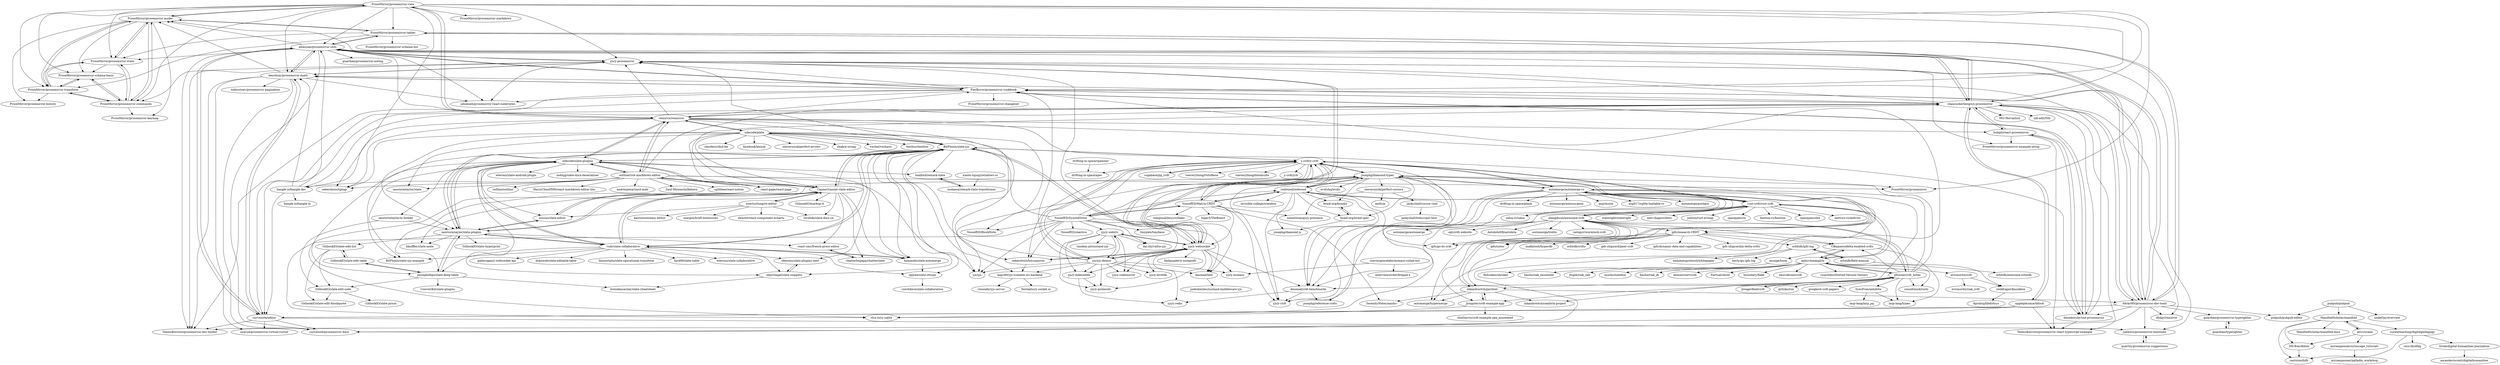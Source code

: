 digraph G {
"ProseMirror/prosemirror-view" -> "ProseMirror/prosemirror-model"
"ProseMirror/prosemirror-view" -> "ProseMirror/prosemirror-state"
"ProseMirror/prosemirror-view" -> "ProseMirror/prosemirror-transform"
"ProseMirror/prosemirror-view" -> "ProseMirror/prosemirror-commands"
"ProseMirror/prosemirror-view" -> "ProseMirror/prosemirror" ["e"=1]
"ProseMirror/prosemirror-view" -> "ProseMirror/prosemirror-tables"
"ProseMirror/prosemirror-view" -> "yjs/y-prosemirror"
"ProseMirror/prosemirror-view" -> "remirror/remirror"
"ProseMirror/prosemirror-view" -> "atlassian/prosemirror-utils"
"ProseMirror/prosemirror-view" -> "ProseMirror/prosemirror-schema-basic"
"ProseMirror/prosemirror-view" -> "ProseMirror/prosemirror-markdown"
"ProseMirror/prosemirror-view" -> "benrbray/prosemirror-math"
"ProseMirror/prosemirror-view" -> "chanzuckerberg/czi-prosemirror"
"ProseMirror/prosemirror-view" -> "PierBover/prosemirror-cookbook"
"ProseMirror/prosemirror-view" -> "ueberdosis/tiptap" ["e"=1]
"convergencelabs/monaco-collab-ext" -> "interviewstreet/firepad-x"
"convergencelabs/monaco-collab-ext" -> "yjs/y-monaco"
"josephg/diamond-types" -> "y-crdt/y-crdt"
"josephg/diamond-types" -> "redwood/redwood"
"josephg/diamond-types" -> "automerge/automerge-rs"
"josephg/diamond-types" -> "yjs/y-crdt"
"josephg/diamond-types" -> "rust-crdt/rust-crdt"
"josephg/diamond-types" -> "braid-org/braidjs"
"josephg/diamond-types" -> "vlcn-io/cr-sqlite" ["e"=1]
"josephg/diamond-types" -> "evoluhq/evolu" ["e"=1]
"josephg/diamond-types" -> "braid-org/braid-spec"
"josephg/diamond-types" -> "josephg/reference-crdts"
"josephg/diamond-types" -> "steveruizok/perfect-cursors"
"josephg/diamond-types" -> "YousefED/Matrix-CRDT"
"josephg/diamond-types" -> "yjs/yjs" ["e"=1]
"josephg/diamond-types" -> "inkandswitch/peritext"
"josephg/diamond-types" -> "dmonad/crdt-benchmarks"
"YousefED/SyncedStore" -> "YousefED/Matrix-CRDT"
"YousefED/SyncedStore" -> "yjs/yjs" ["e"=1]
"YousefED/SyncedStore" -> "dai-shi/valtio-yjs"
"YousefED/SyncedStore" -> "BitPhinix/slate-yjs"
"YousefED/SyncedStore" -> "yjs/y-websocket"
"YousefED/SyncedStore" -> "ueberdosis/hocuspocus"
"YousefED/SyncedStore" -> "YousefED/BlockNote" ["e"=1]
"YousefED/SyncedStore" -> "y-crdt/y-crdt"
"YousefED/SyncedStore" -> "josephg/diamond-types"
"YousefED/SyncedStore" -> "tinyplex/tinybase" ["e"=1]
"YousefED/SyncedStore" -> "redwood/redwood"
"YousefED/SyncedStore" -> "yjs/y-webrtc"
"YousefED/SyncedStore" -> "vlcn-io/cr-sqlite" ["e"=1]
"YousefED/SyncedStore" -> "YousefED/reactive"
"YousefED/SyncedStore" -> "dmonad/lib0"
"remirror/remirror" -> "outline/rich-markdown-editor"
"remirror/remirror" -> "chanzuckerberg/czi-prosemirror"
"remirror/remirror" -> "udecode/slate-plugins"
"remirror/remirror" -> "ueberdosis/tiptap" ["e"=1]
"remirror/remirror" -> "dminkovsky/use-prosemirror"
"remirror/remirror" -> "ProseMirror/prosemirror" ["e"=1]
"remirror/remirror" -> "udecode/plate"
"remirror/remirror" -> "ProseMirror/prosemirror-view"
"remirror/remirror" -> "yjs/y-prosemirror"
"remirror/remirror" -> "atlassian/prosemirror-utils"
"remirror/remirror" -> "hubgit/react-prosemirror"
"remirror/remirror" -> "PierBover/prosemirror-cookbook"
"remirror/remirror" -> "BitPhinix/slate-yjs"
"remirror/remirror" -> "yjs/yjs" ["e"=1]
"remirror/remirror" -> "bangle-io/bangle.dev"
"redwood/redwood" -> "josephg/diamond-types"
"redwood/redwood" -> "braid-org/braidjs"
"redwood/redwood" -> "braid-org/braid-spec"
"redwood/redwood" -> "y-crdt/y-crdt"
"redwood/redwood" -> "invisible-college/statebus"
"redwood/redwood" -> "ipfs/go-ds-crdt" ["e"=1]
"redwood/redwood" -> "yjs/y-crdt"
"redwood/redwood" -> "inkandswitch/peritext"
"redwood/redwood" -> "josephg/diamond-js"
"redwood/redwood" -> "YousefED/Matrix-CRDT"
"redwood/redwood" -> "dmonad/crdt-benchmarks"
"rust-crdt/rust-crdt" -> "automerge/automerge-rs"
"rust-crdt/rust-crdt" -> "josephg/diamond-types"
"rust-crdt/rust-crdt" -> "y-crdt/y-crdt"
"rust-crdt/rust-crdt" -> "salsa-rs/salsa" ["e"=1]
"rust-crdt/rust-crdt" -> "alangibson/awesome-crdt"
"rust-crdt/rust-crdt" -> "stateright/stateright" ["e"=1]
"rust-crdt/rust-crdt" -> "alex-shapiro/ditto" ["e"=1]
"rust-crdt/rust-crdt" -> "jonhoo/rust-evmap" ["e"=1]
"rust-crdt/rust-crdt" -> "aphyr/meangirls"
"rust-crdt/rust-crdt" -> "ipfs/research-CRDT"
"rust-crdt/rust-crdt" -> "spacejam/rio" ["e"=1]
"rust-crdt/rust-crdt" -> "bastion-rs/bastion" ["e"=1]
"rust-crdt/rust-crdt" -> "spacejam/sled" ["e"=1]
"rust-crdt/rust-crdt" -> "yjs/y-crdt"
"rust-crdt/rust-crdt" -> "metrics-rs/metrics" ["e"=1]
"zbeyens/slate-plugins-next" -> "objectlegal/slate-snippets"
"chatterbugapp/chatterslate" -> "roast-cms/french-press-editor"
"cudr/slate-collaborative" -> "BitPhinix/slate-yjs"
"cudr/slate-collaborative" -> "humandx/slate-automerge"
"cudr/slate-collaborative" -> "udecode/slate-plugins"
"cudr/slate-collaborative" -> "ianstormtaylor/slate-plugins"
"cudr/slate-collaborative" -> "qqwee/slate-ottype"
"cudr/slate-collaborative" -> "BitPhinix/slate-yjs-example"
"cudr/slate-collaborative" -> "bokuweb/slate-editable-table"
"cudr/slate-collaborative" -> "objectlegal/slate-snippets"
"cudr/slate-collaborative" -> "Immortalin/slate-operational-transform"
"cudr/slate-collaborative" -> "Canner/canner-slate-editor"
"cudr/slate-collaborative" -> "lqs469/slate-table"
"cudr/slate-collaborative" -> "wleroux/slate-collaborative"
"cudr/slate-collaborative" -> "jasonphillips/slate-deep-table"
"cudr/slate-collaborative" -> "gaberogan/y-websocket-api"
"cudr/slate-collaborative" -> "zbeyens/slate-plugins-next"
"YousefED/Matrix-CRDT" -> "YousefED/SyncedStore"
"YousefED/Matrix-CRDT" -> "composablesys/collabs"
"YousefED/Matrix-CRDT" -> "redwood/redwood"
"YousefED/Matrix-CRDT" -> "y-crdt/y-crdt"
"YousefED/Matrix-CRDT" -> "nimeshnayaju/y-presence"
"YousefED/Matrix-CRDT" -> "josephg/diamond-types"
"YousefED/Matrix-CRDT" -> "toger5/TheBoard" ["e"=1]
"YousefED/Matrix-CRDT" -> "yjs/y-websocket"
"YousefED/Matrix-CRDT" -> "yjs/y-crdt"
"YousefED/Matrix-CRDT" -> "SerenityNotes/naisho"
"udecode/plate" -> "BitPhinix/slate-yjs"
"udecode/plate" -> "remirror/remirror"
"udecode/plate" -> "ianstormtaylor/slate" ["e"=1]
"udecode/plate" -> "YousefED/BlockNote" ["e"=1]
"udecode/plate" -> "clauderic/dnd-kit" ["e"=1]
"udecode/plate" -> "Canner/canner-slate-editor"
"udecode/plate" -> "ianstormtaylor/slate-plugins"
"udecode/plate" -> "facebook/lexical" ["e"=1]
"udecode/plate" -> "react-page/react-page" ["e"=1]
"udecode/plate" -> "ueberdosis/tiptap" ["e"=1]
"udecode/plate" -> "steveruizok/perfect-arrows" ["e"=1]
"udecode/plate" -> "chakra-ui/zag" ["e"=1]
"udecode/plate" -> "vechai/vechaiui" ["e"=1]
"udecode/plate" -> "ueberdosis/hocuspocus"
"udecode/plate" -> "textbus/textbus" ["e"=1]
"y-crdt/y-crdt" -> "josephg/diamond-types"
"y-crdt/y-crdt" -> "supabase/pg_crdt"
"y-crdt/y-crdt" -> "yjs/y-websocket"
"y-crdt/y-crdt" -> "toeverything/OctoBase" ["e"=1]
"y-crdt/y-crdt" -> "rust-crdt/rust-crdt"
"y-crdt/y-crdt" -> "dmonad/crdt-benchmarks"
"y-crdt/y-crdt" -> "automerge/automerge-rs"
"y-crdt/y-crdt" -> "redwood/redwood"
"y-crdt/y-crdt" -> "dmonad/lib0"
"y-crdt/y-crdt" -> "BitPhinix/slate-yjs"
"y-crdt/y-crdt" -> "yjs/yjs-demos"
"y-crdt/y-crdt" -> "toeverything/blocksuite" ["e"=1]
"y-crdt/y-crdt" -> "drifting-in-space/aper"
"y-crdt/y-crdt" -> "y-crdt/yrb"
"y-crdt/y-crdt" -> "ueberdosis/hocuspocus"
"atlassian/prosemirror-utils" -> "PierBover/prosemirror-cookbook"
"atlassian/prosemirror-utils" -> "d4rkr00t/prosemirror-dev-tools"
"atlassian/prosemirror-utils" -> "chanzuckerberg/czi-prosemirror"
"atlassian/prosemirror-utils" -> "ProseMirror/prosemirror-tables"
"atlassian/prosemirror-utils" -> "benrbray/prosemirror-math"
"atlassian/prosemirror-utils" -> "TeemuKoivisto/prosemirror-dev-toolkit"
"atlassian/prosemirror-utils" -> "joelewis/prosemirror-mentions"
"atlassian/prosemirror-utils" -> "ProseMirror/prosemirror-model"
"atlassian/prosemirror-utils" -> "curvenote/editor"
"atlassian/prosemirror-utils" -> "curvenote/prosemirror-docx"
"atlassian/prosemirror-utils" -> "yjs/y-prosemirror"
"atlassian/prosemirror-utils" -> "ProseMirror/prosemirror-state"
"atlassian/prosemirror-utils" -> "johnkueh/prosemirror-react-nodeviews"
"atlassian/prosemirror-utils" -> "ProseMirror/prosemirror-example-setup"
"atlassian/prosemirror-utils" -> "guardian/prosemirror-noting"
"d4rkr00t/prosemirror-dev-tools" -> "atlassian/prosemirror-utils"
"d4rkr00t/prosemirror-dev-tools" -> "yjs/y-prosemirror"
"d4rkr00t/prosemirror-dev-tools" -> "ProseMirror/prosemirror-tables"
"d4rkr00t/prosemirror-dev-tools" -> "TeemuKoivisto/prosemirror-dev-toolkit"
"d4rkr00t/prosemirror-dev-tools" -> "PierBover/prosemirror-cookbook"
"d4rkr00t/prosemirror-dev-tools" -> "ifiokjr/remirror"
"d4rkr00t/prosemirror-dev-tools" -> "chanzuckerberg/czi-prosemirror"
"d4rkr00t/prosemirror-dev-tools" -> "curvenote/editor"
"d4rkr00t/prosemirror-dev-tools" -> "pubpub/pubpub-editor"
"d4rkr00t/prosemirror-dev-tools" -> "joelewis/prosemirror-mentions"
"d4rkr00t/prosemirror-dev-tools" -> "guardian/prosemirror-typerighter"
"d4rkr00t/prosemirror-dev-tools" -> "dminkovsky/use-prosemirror"
"ueberdosis/hocuspocus" -> "yjs/y-websocket"
"ueberdosis/hocuspocus" -> "kapv89/yjs-scalable-ws-backend"
"yjs/y-indexeddb" -> "yjs/y-redis"
"yjs/y-indexeddb" -> "yjs/y-protocols"
"jlongster/crdt-example-app" -> "clintharris/crdt-example-app_annotated"
"jlongster/crdt-example-app" -> "inkandswitch/peritext"
"jlongster/crdt-example-app" -> "vlcn-io/cr-sqlite" ["e"=1]
"ipfs/research-CRDT" -> "ipfs-shipyard/peer-crdt"
"ipfs/research-CRDT" -> "ipfs/dynamic-data-and-capabilities"
"ipfs/research-CRDT" -> "orbitdb/ipfs-log"
"ipfs/research-CRDT" -> "ipfs-shipyard/js-delta-crdts"
"ipfs/research-CRDT" -> "CBaquero/delta-enabled-crdts"
"ipfs/research-CRDT" -> "mafintosh/hyperdb" ["e"=1]
"ipfs/research-CRDT" -> "orbitdb/crdts"
"ipfs/research-CRDT" -> "ipfs/notes" ["e"=1]
"ipfs/research-CRDT" -> "ipfs/go-ds-crdt" ["e"=1]
"automerge/automerge-rs" -> "josephg/diamond-types"
"automerge/automerge-rs" -> "rust-crdt/rust-crdt"
"automerge/automerge-rs" -> "yjs/y-crdt"
"automerge/automerge-rs" -> "y-crdt/y-crdt"
"automerge/automerge-rs" -> "dmonad/crdt-benchmarks"
"automerge/automerge-rs" -> "automerge/hypermerge" ["e"=1]
"automerge/automerge-rs" -> "automerge/autosurgeon"
"automerge/automerge-rs" -> "vlcn-io/cr-sqlite" ["e"=1]
"automerge/automerge-rs" -> "anp/moxie" ["e"=1]
"automerge/automerge-rs" -> "asg017/sqlite-loadable-rs" ["e"=1]
"automerge/automerge-rs" -> "salsa-rs/salsa" ["e"=1]
"automerge/automerge-rs" -> "automerge/pushpin" ["e"=1]
"automerge/automerge-rs" -> "inkandswitch/cambria-project"
"automerge/automerge-rs" -> "automerge/automerge" ["e"=1]
"automerge/automerge-rs" -> "drifting-in-space/plane" ["e"=1]
"orbitdb/field-manual" -> "orbitdb/awesome-orbitdb"
"orbitdb/field-manual" -> "orbitdb/ipfs-log"
"jackyzha0/cursor-chat" -> "jackyzha0/telescopic-text"
"steveruizok/perfect-cursors" -> "jackyzha0/cursor-chat"
"steveruizok/perfect-cursors" -> "antfu/p" ["e"=1]
"steveruizok/perfect-cursors" -> "nimeshnayaju/y-presence"
"outline/rich-markdown-editor" -> "remirror/remirror"
"outline/rich-markdown-editor" -> "Canner/canner-slate-editor"
"outline/rich-markdown-editor" -> "outline/outline" ["e"=1]
"outline/rich-markdown-editor" -> "udecode/slate-plugins"
"outline/rich-markdown-editor" -> "HarryChen0506/react-markdown-editor-lite" ["e"=1]
"outline/rich-markdown-editor" -> "react-page/react-page" ["e"=1]
"outline/rich-markdown-editor" -> "andrerpena/react-mde" ["e"=1]
"outline/rich-markdown-editor" -> "ueberdosis/tiptap" ["e"=1]
"outline/rich-markdown-editor" -> "bangle-io/bangle.dev"
"outline/rich-markdown-editor" -> "ianstormtaylor/slate" ["e"=1]
"outline/rich-markdown-editor" -> "Saul-Mirone/milkdown" ["e"=1]
"outline/rich-markdown-editor" -> "splitbee/react-notion" ["e"=1]
"outline/rich-markdown-editor" -> "ProseMirror/prosemirror" ["e"=1]
"outline/rich-markdown-editor" -> "yjs/yjs" ["e"=1]
"outline/rich-markdown-editor" -> "chanzuckerberg/czi-prosemirror"
"orbitdb/ipfs-log" -> "ambientsprotocol/whitepaper"
"orbitdb/ipfs-log" -> "orbitdb/field-manual"
"orbitdb/ipfs-log" -> "berty/go-ipfs-log" ["e"=1]
"BitPhinix/slate-yjs" -> "cudr/slate-collaborative"
"BitPhinix/slate-yjs" -> "BitPhinix/slate-yjs-example"
"BitPhinix/slate-yjs" -> "udecode/slate-plugins"
"BitPhinix/slate-yjs" -> "yjs/y-websocket"
"BitPhinix/slate-yjs" -> "humandx/slate-automerge"
"BitPhinix/slate-yjs" -> "ianstormtaylor/slate-plugins"
"BitPhinix/slate-yjs" -> "udecode/plate"
"BitPhinix/slate-yjs" -> "kapv89/yjs-scalable-ws-backend"
"BitPhinix/slate-yjs" -> "hanford/remark-slate"
"BitPhinix/slate-yjs" -> "y-crdt/y-crdt"
"BitPhinix/slate-yjs" -> "yjs/y-prosemirror"
"BitPhinix/slate-yjs" -> "objectlegal/slate-snippets"
"BitPhinix/slate-yjs" -> "qqwee/slate-ottype"
"BitPhinix/slate-yjs" -> "Canner/canner-slate-editor"
"BitPhinix/slate-yjs" -> "zbeyens/slate-plugins-next"
"ljwagerfield/crdt" -> "pfrazee/crdt_notes"
"wowlusitong/re-editor" -> "Canner/canner-slate-editor"
"wowlusitong/re-editor" -> "dawiwt/react-component-echarts"
"wowlusitong/re-editor" -> "loveloki/slate-docs-cn"
"wowlusitong/re-editor" -> "kanweiwei/easy-editor"
"wowlusitong/re-editor" -> "margox/braft-extensions" ["e"=1]
"wowlusitong/re-editor" -> "nossas/slate-editor"
"inkandswitch/peritext" -> "d4rkr00t/prosemirror-dev-tools"
"inkandswitch/peritext" -> "automerge/hypermerge" ["e"=1]
"inkandswitch/peritext" -> "redwood/redwood"
"inkandswitch/peritext" -> "jlongster/crdt-example-app"
"inkandswitch/peritext" -> "SerenityNotes/naisho"
"inkandswitch/peritext" -> "inkandswitch/cambria-project"
"udecode/slate-plugins" -> "cudr/slate-collaborative"
"udecode/slate-plugins" -> "ianstormtaylor/slate-plugins"
"udecode/slate-plugins" -> "BitPhinix/slate-yjs"
"udecode/slate-plugins" -> "objectlegal/slate-snippets"
"udecode/slate-plugins" -> "Canner/canner-slate-editor"
"udecode/slate-plugins" -> "remirror/remirror"
"udecode/slate-plugins" -> "hanford/remark-slate"
"udecode/slate-plugins" -> "jasonphillips/slate-deep-table"
"udecode/slate-plugins" -> "ianstormtaylor/is-hotkey"
"udecode/slate-plugins" -> "humandx/slate-automerge"
"udecode/slate-plugins" -> "nossas/slate-editor"
"udecode/slate-plugins" -> "wleroux/slate-android-plugin"
"udecode/slate-plugins" -> "BitPhinix/slate-yjs-example"
"udecode/slate-plugins" -> "outline/rich-markdown-editor"
"udecode/slate-plugins" -> "mdmjg/slate-docx-deserializer"
"anvc/scalar" -> "miriamposner/cytoscape_tutorials"
"anvc/scalar" -> "ManifoldScholar/manifold"
"anvc/scalar" -> "DH-Box/dhbox"
"Canner/canner-slate-editor" -> "ianstormtaylor/slate-plugins"
"Canner/canner-slate-editor" -> "nossas/slate-editor"
"Canner/canner-slate-editor" -> "udecode/slate-plugins"
"Canner/canner-slate-editor" -> "cudr/slate-collaborative"
"Canner/canner-slate-editor" -> "chatterbugapp/chatterslate"
"Canner/canner-slate-editor" -> "bkniffler/slate-mate"
"Canner/canner-slate-editor" -> "jasonphillips/slate-deep-table"
"Canner/canner-slate-editor" -> "roast-cms/french-press-editor"
"Canner/canner-slate-editor" -> "wowlusitong/re-editor"
"Canner/canner-slate-editor" -> "BitPhinix/slate-yjs"
"Canner/canner-slate-editor" -> "loveloki/slate-docs-cn"
"Canner/canner-slate-editor" -> "outline/rich-markdown-editor"
"Canner/canner-slate-editor" -> "chanzuckerberg/czi-prosemirror"
"Canner/canner-slate-editor" -> "humandx/slate-automerge"
"Canner/canner-slate-editor" -> "GitbookIO/markup-it"
"jasonphillips/slate-deep-table" -> "GitbookIO/slate-edit-table"
"jasonphillips/slate-deep-table" -> "ianstormtaylor/slate-plugins"
"jasonphillips/slate-deep-table" -> "ConvertKit/slate-plugins"
"jasonphillips/slate-deep-table" -> "brendancarney/slate-cheatsheet"
"jasonphillips/slate-deep-table" -> "GitbookIO/slate-edit-code"
"ProseMirror/prosemirror-model" -> "ProseMirror/prosemirror-state"
"ProseMirror/prosemirror-model" -> "ProseMirror/prosemirror-transform"
"ProseMirror/prosemirror-model" -> "ProseMirror/prosemirror-commands"
"ProseMirror/prosemirror-model" -> "ProseMirror/prosemirror-schema-basic"
"ProseMirror/prosemirror-model" -> "ProseMirror/prosemirror-view"
"ProseMirror/prosemirror-model" -> "ProseMirror/prosemirror-history"
"ProseMirror/prosemirror-model" -> "ProseMirror/prosemirror-tables"
"ProseMirror/prosemirror-model" -> "ProseMirror/prosemirror-keymap"
"chanzuckerberg/czi-prosemirror" -> "atlassian/prosemirror-utils"
"chanzuckerberg/czi-prosemirror" -> "hubgit/react-prosemirror"
"chanzuckerberg/czi-prosemirror" -> "ProseMirror/prosemirror-tables"
"chanzuckerberg/czi-prosemirror" -> "d4rkr00t/prosemirror-dev-tools"
"chanzuckerberg/czi-prosemirror" -> "MO-Movia/licit"
"chanzuckerberg/czi-prosemirror" -> "remirror/remirror"
"chanzuckerberg/czi-prosemirror" -> "nib-edit/Nib"
"chanzuckerberg/czi-prosemirror" -> "curvenote/editor"
"chanzuckerberg/czi-prosemirror" -> "TeemuKoivisto/prosemirror-react-typescript-example"
"chanzuckerberg/czi-prosemirror" -> "ifiokjr/remirror"
"chanzuckerberg/czi-prosemirror" -> "PierBover/prosemirror-cookbook"
"chanzuckerberg/czi-prosemirror" -> "yjs/y-prosemirror"
"chanzuckerberg/czi-prosemirror" -> "appleple/smartblock"
"chanzuckerberg/czi-prosemirror" -> "dminkovsky/use-prosemirror"
"chanzuckerberg/czi-prosemirror" -> "benrbray/prosemirror-math"
"ProseMirror/prosemirror-tables" -> "ProseMirror/prosemirror-transform"
"ProseMirror/prosemirror-tables" -> "atlassian/prosemirror-utils"
"ProseMirror/prosemirror-tables" -> "ProseMirror/prosemirror-schema-list"
"ProseMirror/prosemirror-tables" -> "ProseMirror/prosemirror-model"
"ProseMirror/prosemirror-tables" -> "ProseMirror/prosemirror-state"
"ProseMirror/prosemirror-tables" -> "d4rkr00t/prosemirror-dev-tools"
"ProseMirror/prosemirror-tables" -> "chanzuckerberg/czi-prosemirror"
"curvenote/editor" -> "benrbray/prosemirror-math"
"curvenote/editor" -> "curvenote/prosemirror-docx"
"curvenote/editor" -> "joelewis/prosemirror-mentions"
"curvenote/editor" -> "ocavue/prosemirror-virtual-cursor"
"curvenote/editor" -> "TeemuKoivisto/prosemirror-dev-toolkit"
"curvenote/editor" -> "atlassian/prosemirror-utils"
"reiddraper/knockbox" -> "dgrnbrg/libdistsys"
"nossas/slate-editor" -> "ianstormtaylor/slate-plugins"
"nossas/slate-editor" -> "Canner/canner-slate-editor"
"ianstormtaylor/slate-plugins" -> "jasonphillips/slate-deep-table"
"ianstormtaylor/slate-plugins" -> "Canner/canner-slate-editor"
"ianstormtaylor/slate-plugins" -> "cudr/slate-collaborative"
"ianstormtaylor/slate-plugins" -> "udecode/slate-plugins"
"ianstormtaylor/slate-plugins" -> "bkniffler/slate-mate"
"ianstormtaylor/slate-plugins" -> "nossas/slate-editor"
"ianstormtaylor/slate-plugins" -> "roast-cms/french-press-editor"
"ianstormtaylor/slate-plugins" -> "GitbookIO/slate-edit-list"
"ianstormtaylor/slate-plugins" -> "GitbookIO/slate-hyperprint"
"ianstormtaylor/slate-plugins" -> "BitPhinix/slate-yjs"
"GitbookIO/slate-edit-list" -> "GitbookIO/slate-edit-code"
"GitbookIO/slate-edit-list" -> "GitbookIO/slate-edit-table"
"GitbookIO/slate-edit-list" -> "GitbookIO/slate-edit-blockquote"
"aphyr/meangirls" -> "ericmoritz/crdt"
"aphyr/meangirls" -> "soundcloud/roshi" ["e"=1]
"aphyr/meangirls" -> "mochi/statebox" ["e"=1]
"aphyr/meangirls" -> "CBaquero/delta-enabled-crdts"
"aphyr/meangirls" -> "basho/riak_dt" ["e"=1]
"aphyr/meangirls" -> "dominictarr/crdt" ["e"=1]
"aphyr/meangirls" -> "reiddraper/knockbox"
"aphyr/meangirls" -> "Factual/skuld" ["e"=1]
"aphyr/meangirls" -> "boundary/flake" ["e"=1]
"aphyr/meangirls" -> "neurodrone/crdt" ["e"=1]
"aphyr/meangirls" -> "pfrazee/crdt_notes"
"aphyr/meangirls" -> "ricardobcl/Dotted-Version-Vectors" ["e"=1]
"aphyr/meangirls" -> "rust-crdt/rust-crdt"
"aphyr/meangirls" -> "basho/riak_ensemble" ["e"=1]
"aphyr/meangirls" -> "jtuple/riak_zab" ["e"=1]
"braid-org/braid-spec" -> "braid-org/braidjs"
"braid-org/braid-spec" -> "josephg/diamond-js"
"braid-org/braidjs" -> "braid-org/braid-spec"
"pubpub/pubpub" -> "pubpub/pubpub-editor"
"pubpub/pubpub" -> "underlay/overview"
"pubpub/pubpub" -> "ManifoldScholar/manifold"
"yjs/y-prosemirror" -> "d4rkr00t/prosemirror-dev-tools"
"yjs/y-prosemirror" -> "benrbray/prosemirror-math"
"yjs/y-prosemirror" -> "ProseMirror/prosemirror-commands"
"yjs/y-prosemirror" -> "johnkueh/prosemirror-react-nodeviews"
"yjs/y-prosemirror" -> "TeemuKoivisto/prosemirror-dev-toolkit"
"yjs/y-prosemirror" -> "ProseMirror/prosemirror-model"
"yjs/y-prosemirror" -> "yjs/y-websocket"
"yjs/y-webrtc" -> "yjs/y-websocket"
"yjs/y-webrtc" -> "yjs/y-indexeddb"
"yjs/y-webrtc" -> "yjs/yjs-demos"
"yjs/y-webrtc" -> "yjs/y-protocols"
"yjs/y-webrtc" -> "dai-shi/valtio-yjs"
"yjs/y-webrtc" -> "yjs/y-codemirror"
"yjs/y-webrtc" -> "tandem-pt/zustand-yjs"
"bangle-io/bangle.dev" -> "curvenote/editor"
"bangle-io/bangle.dev" -> "bangle-io/bangle-io" ["e"=1]
"bangle-io/bangle.dev" -> "benrbray/prosemirror-math"
"bangle-io/bangle.dev" -> "atlassian/prosemirror-utils"
"bangle-io/bangle.dev" -> "chanzuckerberg/czi-prosemirror"
"dmonad/lib0" -> "joebobmiles/zustand-middleware-yjs"
"humandx/slate-automerge" -> "cudr/slate-collaborative"
"humandx/slate-automerge" -> "qqwee/slate-ottype"
"drifting-in-space/spawner" -> "drifting-in-space/aper"
"ManifoldScholar/manifold" -> "castiron/didh"
"ManifoldScholar/manifold" -> "ManifoldScholar/manifold-docs"
"ManifoldScholar/manifold" -> "anvc/scalar"
"ManifoldScholar/manifold" -> "DH-Box/dhbox"
"ManifoldScholar/manifold" -> "curateteaching/digitalpedagogy"
"yjs/yjs-demos" -> "yjs/y-websocket"
"yjs/yjs-demos" -> "yjs/y-webrtc"
"yjs/yjs-demos" -> "yjs/y-monaco"
"yjs/yjs-demos" -> "PierBover/prosemirror-cookbook"
"yjs/yjs-demos" -> "yjs/yjs" ["e"=1]
"yjs/yjs-demos" -> "y-crdt/y-crdt"
"yjs/yjs-demos" -> "yjs/y-indexeddb"
"yjs/yjs-demos" -> "dmonad/lib0"
"yjs/yjs-demos" -> "BitPhinix/slate-yjs"
"yjs/yjs-demos" -> "yjs/y-prosemirror"
"yjs/yjs-demos" -> "kapv89/yjs-scalable-ws-backend"
"yjs/yjs-demos" -> "yjs/y-leveldb"
"yjs/yjs-demos" -> "yjs/y-protocols"
"yjs/yjs-demos" -> "yjs/y-codemirror"
"alangibson/awesome-crdt" -> "pfrazee/crdt_notes"
"alangibson/awesome-crdt" -> "rust-crdt/rust-crdt"
"alangibson/awesome-crdt" -> "dmonad/crdt-benchmarks"
"alangibson/awesome-crdt" -> "automerge/hypermerge" ["e"=1]
"alangibson/awesome-crdt" -> "ept/crdt-website"
"alangibson/awesome-crdt" -> "AntidoteDB/antidote" ["e"=1]
"alangibson/awesome-crdt" -> "CBaquero/delta-enabled-crdts"
"alangibson/awesome-crdt" -> "ipfs/research-CRDT"
"alangibson/awesome-crdt" -> "jlongster/crdt-example-app"
"alangibson/awesome-crdt" -> "ipfs/go-ds-crdt" ["e"=1]
"alangibson/awesome-crdt" -> "automerge/automerge-rs"
"alangibson/awesome-crdt" -> "ipfs/notes" ["e"=1]
"alangibson/awesome-crdt" -> "automerge/trellis" ["e"=1]
"alangibson/awesome-crdt" -> "netopyr/wurmloch-crdt"
"alangibson/awesome-crdt" -> "automerge/automerge" ["e"=1]
"guardian/prosemirror-typerighter" -> "guardian/typerighter"
"guardian/typerighter" -> "guardian/prosemirror-typerighter"
"ProseMirror/prosemirror-state" -> "ProseMirror/prosemirror-transform"
"ProseMirror/prosemirror-state" -> "ProseMirror/prosemirror-model"
"ProseMirror/prosemirror-state" -> "ProseMirror/prosemirror-commands"
"ProseMirror/prosemirror-state" -> "ProseMirror/prosemirror-schema-basic"
"ianstormtaylor/is-hotkey" -> "GitbookIO/slate-edit-code"
"ianstormtaylor/is-hotkey" -> "ianstormtaylor/slate-plugins"
"yjs/y-websocket" -> "yjs/y-webrtc"
"yjs/y-websocket" -> "yjs/y-leveldb"
"yjs/y-websocket" -> "yjs/y-protocols"
"yjs/y-websocket" -> "yjs/yjs-demos"
"yjs/y-websocket" -> "yjs/y-indexeddb"
"yjs/y-websocket" -> "yjs/y-monaco"
"yjs/y-websocket" -> "yjs/y-prosemirror"
"yjs/y-websocket" -> "BitPhinix/slate-yjs"
"yjs/y-websocket" -> "yjs/y-codemirror"
"yjs/y-websocket" -> "dmonad/lib0"
"yjs/y-websocket" -> "y-crdt/y-crdt"
"yjs/y-websocket" -> "ueberdosis/hocuspocus"
"yjs/y-websocket" -> "fadiquader/y-mongodb"
"yjs/y-websocket" -> "yjs/y-redis"
"yjs/y-websocket" -> "dmonad/crdt-benchmarks"
"dmonad/crdt-benchmarks" -> "yjs/y-crdt"
"dmonad/crdt-benchmarks" -> "yjs/y-redis"
"dmonad/crdt-benchmarks" -> "josephg/reference-crdts"
"appleple/smartblock" -> "TeemuKoivisto/prosemirror-react-typescript-example"
"appleple/smartblock" -> "curvenote/editor"
"appleple/smartblock" -> "curvenote/prosemirror-docx"
"appleple/smartblock" -> "chanzuckerberg/czi-prosemirror"
"DH-Box/dhbox" -> "castiron/didh"
"supabase/pg_crdt" -> "y-crdt/y-crdt"
"PierBover/prosemirror-cookbook" -> "atlassian/prosemirror-utils"
"PierBover/prosemirror-cookbook" -> "benrbray/prosemirror-math"
"PierBover/prosemirror-cookbook" -> "TeemuKoivisto/prosemirror-dev-toolkit"
"PierBover/prosemirror-cookbook" -> "d4rkr00t/prosemirror-dev-tools"
"PierBover/prosemirror-cookbook" -> "johnkueh/prosemirror-react-nodeviews"
"PierBover/prosemirror-cookbook" -> "dminkovsky/use-prosemirror"
"PierBover/prosemirror-cookbook" -> "curvenote/prosemirror-docx"
"PierBover/prosemirror-cookbook" -> "curvenote/editor"
"PierBover/prosemirror-cookbook" -> "yjs/y-prosemirror"
"PierBover/prosemirror-cookbook" -> "ProseMirror/prosemirror-changeset"
"PierBover/prosemirror-cookbook" -> "chanzuckerberg/czi-prosemirror"
"CBaquero/delta-enabled-crdts" -> "asonge/loom"
"CBaquero/delta-enabled-crdts" -> "aphyr/meangirls"
"CBaquero/delta-enabled-crdts" -> "lasp-lang/types"
"pfrazee/crdt_notes" -> "ljwagerfield/crdt"
"pfrazee/crdt_notes" -> "alangibson/awesome-crdt"
"pfrazee/crdt_notes" -> "aphyr/meangirls"
"pfrazee/crdt_notes" -> "ipfs/research-CRDT"
"pfrazee/crdt_notes" -> "dmonad/crdt-benchmarks"
"pfrazee/crdt_notes" -> "CBaquero/delta-enabled-crdts"
"pfrazee/crdt_notes" -> "lasp-lang/types"
"pfrazee/crdt_notes" -> "jlongster/crdt-example-app"
"pfrazee/crdt_notes" -> "gritzko/ron" ["e"=1]
"pfrazee/crdt_notes" -> "josephg/diamond-types"
"pfrazee/crdt_notes" -> "SyncFree/antidote"
"pfrazee/crdt_notes" -> "automerge/automerge-rs"
"pfrazee/crdt_notes" -> "soundcloud/roshi" ["e"=1]
"pfrazee/crdt_notes" -> "inkandswitch/peritext"
"pfrazee/crdt_notes" -> "google/ot-crdt-papers" ["e"=1]
"dminkovsky/use-prosemirror" -> "hubgit/react-prosemirror"
"dminkovsky/use-prosemirror" -> "TeemuKoivisto/prosemirror-react-typescript-example"
"dminkovsky/use-prosemirror" -> "yjs/y-prosemirror"
"dminkovsky/use-prosemirror" -> "PierBover/prosemirror-cookbook"
"GitbookIO/slate-edit-table" -> "GitbookIO/slate-edit-list"
"GitbookIO/slate-edit-table" -> "jasonphillips/slate-deep-table"
"benrbray/prosemirror-math" -> "curvenote/editor"
"benrbray/prosemirror-math" -> "PierBover/prosemirror-cookbook"
"benrbray/prosemirror-math" -> "atlassian/prosemirror-utils"
"benrbray/prosemirror-math" -> "yjs/y-prosemirror"
"benrbray/prosemirror-math" -> "curvenote/prosemirror-docx"
"benrbray/prosemirror-math" -> "TeemuKoivisto/prosemirror-dev-toolkit"
"benrbray/prosemirror-math" -> "todorstoev/prosemirror-pagination"
"benrbray/prosemirror-math" -> "johnkueh/prosemirror-react-nodeviews"
"benrbray/prosemirror-math" -> "ProseMirror/prosemirror-model"
"benrbray/prosemirror-math" -> "ocavue/prosemirror-virtual-cursor"
"objectlegal/slate-snippets" -> "zbeyens/slate-plugins-next"
"objectlegal/slate-snippets" -> "brendancarney/slate-cheatsheet"
"ProseMirror/prosemirror-commands" -> "ProseMirror/prosemirror-transform"
"ProseMirror/prosemirror-commands" -> "ProseMirror/prosemirror-state"
"ProseMirror/prosemirror-commands" -> "ProseMirror/prosemirror-schema-basic"
"ProseMirror/prosemirror-commands" -> "ProseMirror/prosemirror-model"
"ProseMirror/prosemirror-commands" -> "ProseMirror/prosemirror-keymap"
"quartzy/prosemirror-suggestions" -> "joelewis/prosemirror-mentions"
"curateteaching/digitalpedagogy" -> "castiron/didh"
"curateteaching/digitalpedagogy" -> "cmu-lib/dhlg"
"curateteaching/digitalpedagogy" -> "livlab/digital-humanities-journalism"
"livlab/digital-humanities-journalism" -> "amandavisconti/digitalhumanities"
"ericmoritz/crdt" -> "ericmoritz/riak_crdt"
"ericmoritz/crdt" -> "reiddraper/knockbox"
"ProseMirror/prosemirror-transform" -> "ProseMirror/prosemirror-commands"
"ProseMirror/prosemirror-transform" -> "ProseMirror/prosemirror-state"
"ProseMirror/prosemirror-transform" -> "ProseMirror/prosemirror-model"
"ProseMirror/prosemirror-transform" -> "ProseMirror/prosemirror-schema-basic"
"ProseMirror/prosemirror-transform" -> "ProseMirror/prosemirror-history"
"hubgit/react-prosemirror" -> "dminkovsky/use-prosemirror"
"hubgit/react-prosemirror" -> "chanzuckerberg/czi-prosemirror"
"hubgit/react-prosemirror" -> "TeemuKoivisto/prosemirror-react-typescript-example"
"hubgit/react-prosemirror" -> "ProseMirror/prosemirror-example-setup"
"hanford/remark-slate" -> "inokawa/remark-slate-transformer"
"inokawa/remark-slate-transformer" -> "hanford/remark-slate"
"kapv89/yjs-scalable-ws-backend" -> "closeally/yjs-server"
"kapv89/yjs-scalable-ws-backend" -> "TexteaInc/y-socket.io"
"qqwee/slate-ottype" -> "czechdave/slate-collaboration"
"roast-cms/french-press-editor" -> "chatterbugapp/chatterslate"
"miriamposner/cytoscape_tutorials" -> "miriamposner/palladio_workshop"
"asonge/loom" -> "fishcakez/sbroker" ["e"=1]
"SyncFree/antidote" -> "lasp-lang/types"
"SyncFree/antidote" -> "lasp-lang/lasp_pg" ["e"=1]
"ProseMirror/prosemirror-schema-basic" -> "ProseMirror/prosemirror-commands"
"ProseMirror/prosemirror-schema-basic" -> "ProseMirror/prosemirror-transform"
"joelewis/prosemirror-mentions" -> "quartzy/prosemirror-suggestions"
"GitbookIO/slate-edit-code" -> "GitbookIO/slate-edit-blockquote"
"GitbookIO/slate-edit-code" -> "GitbookIO/slate-prism"
"xiaolu-lujunji/windows-ui" -> "inokawa/remark-slate-transformer"
"ProseMirror/prosemirror-view" ["l"="22.403,-32.634"]
"ProseMirror/prosemirror-model" ["l"="22.431,-32.614"]
"ProseMirror/prosemirror-state" ["l"="22.435,-32.636"]
"ProseMirror/prosemirror-transform" ["l"="22.448,-32.624"]
"ProseMirror/prosemirror-commands" ["l"="22.428,-32.625"]
"ProseMirror/prosemirror" ["l"="26.649,-26.242"]
"ProseMirror/prosemirror-tables" ["l"="22.415,-32.611"]
"yjs/y-prosemirror" ["l"="22.351,-32.594"]
"remirror/remirror" ["l"="22.318,-32.638"]
"atlassian/prosemirror-utils" ["l"="22.395,-32.619"]
"ProseMirror/prosemirror-schema-basic" ["l"="22.45,-32.637"]
"ProseMirror/prosemirror-markdown" ["l"="22.341,-32.613"]
"benrbray/prosemirror-math" ["l"="22.387,-32.604"]
"chanzuckerberg/czi-prosemirror" ["l"="22.364,-32.631"]
"PierBover/prosemirror-cookbook" ["l"="22.364,-32.605"]
"ueberdosis/tiptap" ["l"="26.494,-25.978"]
"convergencelabs/monaco-collab-ext" ["l"="22.153,-32.548"]
"interviewstreet/firepad-x" ["l"="22.123,-32.551"]
"yjs/y-monaco" ["l"="22.213,-32.545"]
"josephg/diamond-types" ["l"="22.262,-32.439"]
"y-crdt/y-crdt" ["l"="22.242,-32.491"]
"redwood/redwood" ["l"="22.277,-32.456"]
"automerge/automerge-rs" ["l"="22.237,-32.419"]
"yjs/y-crdt" ["l"="22.238,-32.442"]
"rust-crdt/rust-crdt" ["l"="22.206,-32.42"]
"braid-org/braidjs" ["l"="22.304,-32.42"]
"vlcn-io/cr-sqlite" ["l"="34.801,-27.95"]
"evoluhq/evolu" ["l"="34.798,-27.819"]
"braid-org/braid-spec" ["l"="22.284,-32.421"]
"josephg/reference-crdts" ["l"="22.26,-32.418"]
"steveruizok/perfect-cursors" ["l"="22.352,-32.391"]
"YousefED/Matrix-CRDT" ["l"="22.293,-32.472"]
"yjs/yjs" ["l"="26.586,-26.077"]
"inkandswitch/peritext" ["l"="22.302,-32.44"]
"dmonad/crdt-benchmarks" ["l"="22.233,-32.455"]
"YousefED/SyncedStore" ["l"="22.274,-32.501"]
"dai-shi/valtio-yjs" ["l"="22.252,-32.516"]
"BitPhinix/slate-yjs" ["l"="22.245,-32.602"]
"yjs/y-websocket" ["l"="22.27,-32.536"]
"ueberdosis/hocuspocus" ["l"="22.239,-32.549"]
"YousefED/BlockNote" ["l"="29.474,-27.273"]
"tinyplex/tinybase" ["l"="29.238,-27.147"]
"yjs/y-webrtc" ["l"="22.286,-32.532"]
"YousefED/reactive" ["l"="22.316,-32.493"]
"dmonad/lib0" ["l"="22.297,-32.514"]
"outline/rich-markdown-editor" ["l"="22.297,-32.676"]
"udecode/slate-plugins" ["l"="22.237,-32.652"]
"dminkovsky/use-prosemirror" ["l"="22.349,-32.632"]
"udecode/plate" ["l"="22.269,-32.62"]
"hubgit/react-prosemirror" ["l"="22.352,-32.666"]
"bangle-io/bangle.dev" ["l"="22.36,-32.65"]
"invisible-college/statebus" ["l"="22.333,-32.442"]
"ipfs/go-ds-crdt" ["l"="46.366,-23.317"]
"josephg/diamond-js" ["l"="22.285,-32.436"]
"salsa-rs/salsa" ["l"="-8.95,5.132"]
"alangibson/awesome-crdt" ["l"="22.223,-32.375"]
"stateright/stateright" ["l"="-8.889,5.187"]
"alex-shapiro/ditto" ["l"="-9.393,5.228"]
"jonhoo/rust-evmap" ["l"="-9.102,5.147"]
"aphyr/meangirls" ["l"="22.155,-32.396"]
"ipfs/research-CRDT" ["l"="22.185,-32.329"]
"spacejam/rio" ["l"="-9.027,5.176"]
"bastion-rs/bastion" ["l"="-8.97,5.036"]
"spacejam/sled" ["l"="-9.087,4.942"]
"metrics-rs/metrics" ["l"="-8.87,5.187"]
"zbeyens/slate-plugins-next" ["l"="22.194,-32.608"]
"objectlegal/slate-snippets" ["l"="22.201,-32.623"]
"chatterbugapp/chatterslate" ["l"="22.262,-32.704"]
"roast-cms/french-press-editor" ["l"="22.246,-32.696"]
"cudr/slate-collaborative" ["l"="22.202,-32.64"]
"humandx/slate-automerge" ["l"="22.223,-32.636"]
"ianstormtaylor/slate-plugins" ["l"="22.215,-32.664"]
"qqwee/slate-ottype" ["l"="22.213,-32.611"]
"BitPhinix/slate-yjs-example" ["l"="22.225,-32.622"]
"bokuweb/slate-editable-table" ["l"="22.155,-32.65"]
"Immortalin/slate-operational-transform" ["l"="22.165,-32.621"]
"Canner/canner-slate-editor" ["l"="22.245,-32.673"]
"lqs469/slate-table" ["l"="22.145,-32.632"]
"wleroux/slate-collaborative" ["l"="22.163,-32.638"]
"jasonphillips/slate-deep-table" ["l"="22.182,-32.67"]
"gaberogan/y-websocket-api" ["l"="22.175,-32.631"]
"composablesys/collabs" ["l"="22.353,-32.468"]
"nimeshnayaju/y-presence" ["l"="22.349,-32.425"]
"toger5/TheBoard" ["l"="-25.503,-22.123"]
"SerenityNotes/naisho" ["l"="22.324,-32.46"]
"ianstormtaylor/slate" ["l"="26.414,-26.318"]
"clauderic/dnd-kit" ["l"="26.178,-25.989"]
"facebook/lexical" ["l"="26.399,-25.964"]
"react-page/react-page" ["l"="26.158,-25.804"]
"steveruizok/perfect-arrows" ["l"="29.349,-26.995"]
"chakra-ui/zag" ["l"="29.287,-27.173"]
"vechai/vechaiui" ["l"="29.527,-27.24"]
"textbus/textbus" ["l"="35.03,-28.364"]
"supabase/pg_crdt" ["l"="22.201,-32.484"]
"toeverything/OctoBase" ["l"="26.557,31.457"]
"yjs/yjs-demos" ["l"="22.277,-32.554"]
"toeverything/blocksuite" ["l"="26.607,31.398"]
"drifting-in-space/aper" ["l"="22.153,-32.492"]
"y-crdt/yrb" ["l"="22.205,-32.504"]
"d4rkr00t/prosemirror-dev-tools" ["l"="22.396,-32.59"]
"TeemuKoivisto/prosemirror-dev-toolkit" ["l"="22.376,-32.593"]
"joelewis/prosemirror-mentions" ["l"="22.425,-32.584"]
"curvenote/editor" ["l"="22.38,-32.615"]
"curvenote/prosemirror-docx" ["l"="22.381,-32.633"]
"johnkueh/prosemirror-react-nodeviews" ["l"="22.379,-32.581"]
"ProseMirror/prosemirror-example-setup" ["l"="22.395,-32.679"]
"guardian/prosemirror-noting" ["l"="22.442,-32.656"]
"ifiokjr/remirror" ["l"="22.419,-32.654"]
"pubpub/pubpub-editor" ["l"="22.522,-32.58"]
"guardian/prosemirror-typerighter" ["l"="22.483,-32.594"]
"kapv89/yjs-scalable-ws-backend" ["l"="22.227,-32.572"]
"yjs/y-indexeddb" ["l"="22.249,-32.533"]
"yjs/y-redis" ["l"="22.231,-32.509"]
"yjs/y-protocols" ["l"="22.258,-32.552"]
"jlongster/crdt-example-app" ["l"="22.273,-32.387"]
"clintharris/crdt-example-app_annotated" ["l"="22.296,-32.361"]
"ipfs-shipyard/peer-crdt" ["l"="22.171,-32.303"]
"ipfs/dynamic-data-and-capabilities" ["l"="22.203,-32.305"]
"orbitdb/ipfs-log" ["l"="22.159,-32.253"]
"ipfs-shipyard/js-delta-crdts" ["l"="22.19,-32.288"]
"CBaquero/delta-enabled-crdts" ["l"="22.167,-32.361"]
"mafintosh/hyperdb" ["l"="12.05,-29.941"]
"orbitdb/crdts" ["l"="22.146,-32.297"]
"ipfs/notes" ["l"="46.349,-23.496"]
"automerge/hypermerge" ["l"="12.122,-29.875"]
"automerge/autosurgeon" ["l"="22.261,-32.365"]
"anp/moxie" ["l"="-9.333,4.822"]
"asg017/sqlite-loadable-rs" ["l"="34.814,-28.09"]
"automerge/pushpin" ["l"="12.147,-29.835"]
"inkandswitch/cambria-project" ["l"="22.294,-32.402"]
"automerge/automerge" ["l"="26.391,-26.223"]
"drifting-in-space/plane" ["l"="34.809,-28.39"]
"orbitdb/field-manual" ["l"="22.155,-32.222"]
"orbitdb/awesome-orbitdb" ["l"="22.149,-32.194"]
"jackyzha0/cursor-chat" ["l"="22.392,-32.357"]
"jackyzha0/telescopic-text" ["l"="22.415,-32.338"]
"antfu/p" ["l"="14.729,-11.929"]
"outline/outline" ["l"="32.476,-26.362"]
"HarryChen0506/react-markdown-editor-lite" ["l"="21.119,-33.255"]
"andrerpena/react-mde" ["l"="21.096,-33.235"]
"Saul-Mirone/milkdown" ["l"="26.72,-25.804"]
"splitbee/react-notion" ["l"="31.041,-28.513"]
"ambientsprotocol/whitepaper" ["l"="22.132,-32.24"]
"berty/go-ipfs-log" ["l"="46.39,-23.295"]
"hanford/remark-slate" ["l"="22.25,-32.636"]
"ljwagerfield/crdt" ["l"="22.194,-32.361"]
"pfrazee/crdt_notes" ["l"="22.201,-32.39"]
"wowlusitong/re-editor" ["l"="22.239,-32.729"]
"dawiwt/react-component-echarts" ["l"="22.229,-32.775"]
"loveloki/slate-docs-cn" ["l"="22.262,-32.721"]
"kanweiwei/easy-editor" ["l"="22.248,-32.757"]
"margox/braft-extensions" ["l"="21.187,-33.229"]
"nossas/slate-editor" ["l"="22.227,-32.691"]
"ianstormtaylor/is-hotkey" ["l"="22.185,-32.699"]
"wleroux/slate-android-plugin" ["l"="22.209,-32.678"]
"mdmjg/slate-docx-deserializer" ["l"="22.198,-32.659"]
"anvc/scalar" ["l"="22.718,-32.616"]
"miriamposner/cytoscape_tutorials" ["l"="22.741,-32.637"]
"ManifoldScholar/manifold" ["l"="22.702,-32.592"]
"DH-Box/dhbox" ["l"="22.73,-32.598"]
"bkniffler/slate-mate" ["l"="22.21,-32.697"]
"GitbookIO/markup-it" ["l"="22.205,-32.73"]
"GitbookIO/slate-edit-table" ["l"="22.151,-32.677"]
"ConvertKit/slate-plugins" ["l"="22.131,-32.676"]
"brendancarney/slate-cheatsheet" ["l"="22.174,-32.649"]
"GitbookIO/slate-edit-code" ["l"="22.155,-32.709"]
"ProseMirror/prosemirror-history" ["l"="22.47,-32.623"]
"ProseMirror/prosemirror-keymap" ["l"="22.456,-32.611"]
"MO-Movia/licit" ["l"="22.357,-32.579"]
"nib-edit/Nib" ["l"="22.322,-32.598"]
"TeemuKoivisto/prosemirror-react-typescript-example" ["l"="22.372,-32.669"]
"appleple/smartblock" ["l"="22.389,-32.657"]
"ProseMirror/prosemirror-schema-list" ["l"="22.451,-32.595"]
"ocavue/prosemirror-virtual-cursor" ["l"="22.412,-32.594"]
"reiddraper/knockbox" ["l"="22.095,-32.404"]
"dgrnbrg/libdistsys" ["l"="22.058,-32.407"]
"GitbookIO/slate-edit-list" ["l"="22.157,-32.693"]
"GitbookIO/slate-hyperprint" ["l"="22.193,-32.681"]
"GitbookIO/slate-edit-blockquote" ["l"="22.135,-32.708"]
"ericmoritz/crdt" ["l"="22.096,-32.384"]
"soundcloud/roshi" ["l"="-12.629,1.905"]
"mochi/statebox" ["l"="34.231,-26.076"]
"basho/riak_dt" ["l"="34.262,-26.098"]
"dominictarr/crdt" ["l"="11.921,-30.123"]
"Factual/skuld" ["l"="-7.247,14.688"]
"boundary/flake" ["l"="34.186,-26.053"]
"neurodrone/crdt" ["l"="46.344,-23.282"]
"ricardobcl/Dotted-Version-Vectors" ["l"="34.251,-26.059"]
"basho/riak_ensemble" ["l"="34.287,-26.092"]
"jtuple/riak_zab" ["l"="34.244,-26.098"]
"pubpub/pubpub" ["l"="22.621,-32.585"]
"underlay/overview" ["l"="22.645,-32.572"]
"yjs/y-codemirror" ["l"="22.302,-32.546"]
"tandem-pt/zustand-yjs" ["l"="22.332,-32.527"]
"bangle-io/bangle-io" ["l"="-32.238,-24.591"]
"joebobmiles/zustand-middleware-yjs" ["l"="22.338,-32.506"]
"drifting-in-space/spawner" ["l"="22.096,-32.493"]
"castiron/didh" ["l"="22.726,-32.579"]
"ManifoldScholar/manifold-docs" ["l"="22.697,-32.574"]
"curateteaching/digitalpedagogy" ["l"="22.748,-32.571"]
"yjs/y-leveldb" ["l"="22.296,-32.563"]
"ept/crdt-website" ["l"="22.254,-32.321"]
"AntidoteDB/antidote" ["l"="34.228,-25.731"]
"automerge/trellis" ["l"="12.175,-29.844"]
"netopyr/wurmloch-crdt" ["l"="22.231,-32.34"]
"guardian/typerighter" ["l"="22.515,-32.603"]
"fadiquader/y-mongodb" ["l"="22.31,-32.533"]
"ProseMirror/prosemirror-changeset" ["l"="22.38,-32.562"]
"asonge/loom" ["l"="22.119,-32.331"]
"lasp-lang/types" ["l"="22.154,-32.375"]
"gritzko/ron" ["l"="28.563,-31.91"]
"SyncFree/antidote" ["l"="22.132,-32.364"]
"google/ot-crdt-papers" ["l"="26.347,-33.017"]
"todorstoev/prosemirror-pagination" ["l"="22.412,-32.565"]
"quartzy/prosemirror-suggestions" ["l"="22.451,-32.566"]
"cmu-lib/dhlg" ["l"="22.775,-32.578"]
"livlab/digital-humanities-journalism" ["l"="22.773,-32.553"]
"amandavisconti/digitalhumanities" ["l"="22.792,-32.545"]
"ericmoritz/riak_crdt" ["l"="22.07,-32.374"]
"inokawa/remark-slate-transformer" ["l"="22.266,-32.65"]
"closeally/yjs-server" ["l"="22.203,-32.577"]
"TexteaInc/y-socket.io" ["l"="22.194,-32.568"]
"czechdave/slate-collaboration" ["l"="22.197,-32.596"]
"miriamposner/palladio_workshop" ["l"="22.757,-32.649"]
"fishcakez/sbroker" ["l"="34.096,-25.881"]
"lasp-lang/lasp_pg" ["l"="34.286,-25.88"]
"GitbookIO/slate-prism" ["l"="22.134,-32.729"]
"xiaolu-lujunji/windows-ui" ["l"="22.269,-32.665"]
}